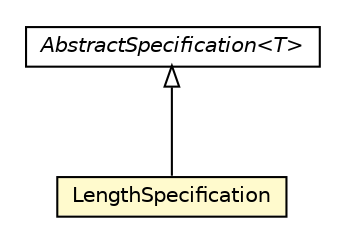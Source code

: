 #!/usr/local/bin/dot
#
# Class diagram 
# Generated by UMLGraph version R5_6_6-8-g8d7759 (http://www.umlgraph.org/)
#

digraph G {
	edge [fontname="Helvetica",fontsize=10,labelfontname="Helvetica",labelfontsize=10];
	node [fontname="Helvetica",fontsize=10,shape=plaintext];
	nodesep=0.25;
	ranksep=0.5;
	// org.dayatang.domain.specification.LengthSpecification
	c30132 [label=<<table title="org.dayatang.domain.specification.LengthSpecification" border="0" cellborder="1" cellspacing="0" cellpadding="2" port="p" bgcolor="lemonChiffon" href="./LengthSpecification.html">
		<tr><td><table border="0" cellspacing="0" cellpadding="1">
<tr><td align="center" balign="center"> LengthSpecification </td></tr>
		</table></td></tr>
		</table>>, URL="./LengthSpecification.html", fontname="Helvetica", fontcolor="black", fontsize=10.0];
	//org.dayatang.domain.specification.LengthSpecification extends org.dayatang.domain.specification.AbstractSpecification<java.lang.String>
	c30245:p -> c30132:p [dir=back,arrowtail=empty];
	// org.dayatang.domain.specification.AbstractSpecification<T>
	c30245 [label=<<table title="org.dayatang.domain.specification.AbstractSpecification" border="0" cellborder="1" cellspacing="0" cellpadding="2" port="p">
		<tr><td><table border="0" cellspacing="0" cellpadding="1">
<tr><td align="center" balign="center"><font face="Helvetica-Oblique"> AbstractSpecification&lt;T&gt; </font></td></tr>
		</table></td></tr>
		</table>>, URL="null", fontname="Helvetica", fontcolor="black", fontsize=10.0];
}

